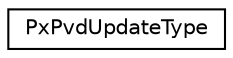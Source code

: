 digraph "Graphical Class Hierarchy"
{
  edge [fontname="Helvetica",fontsize="10",labelfontname="Helvetica",labelfontsize="10"];
  node [fontname="Helvetica",fontsize="10",shape=record];
  rankdir="LR";
  Node0 [label="PxPvdUpdateType",height=0.2,width=0.4,color="black", fillcolor="white", style="filled",URL="$structPxPvdUpdateType.html"];
}
